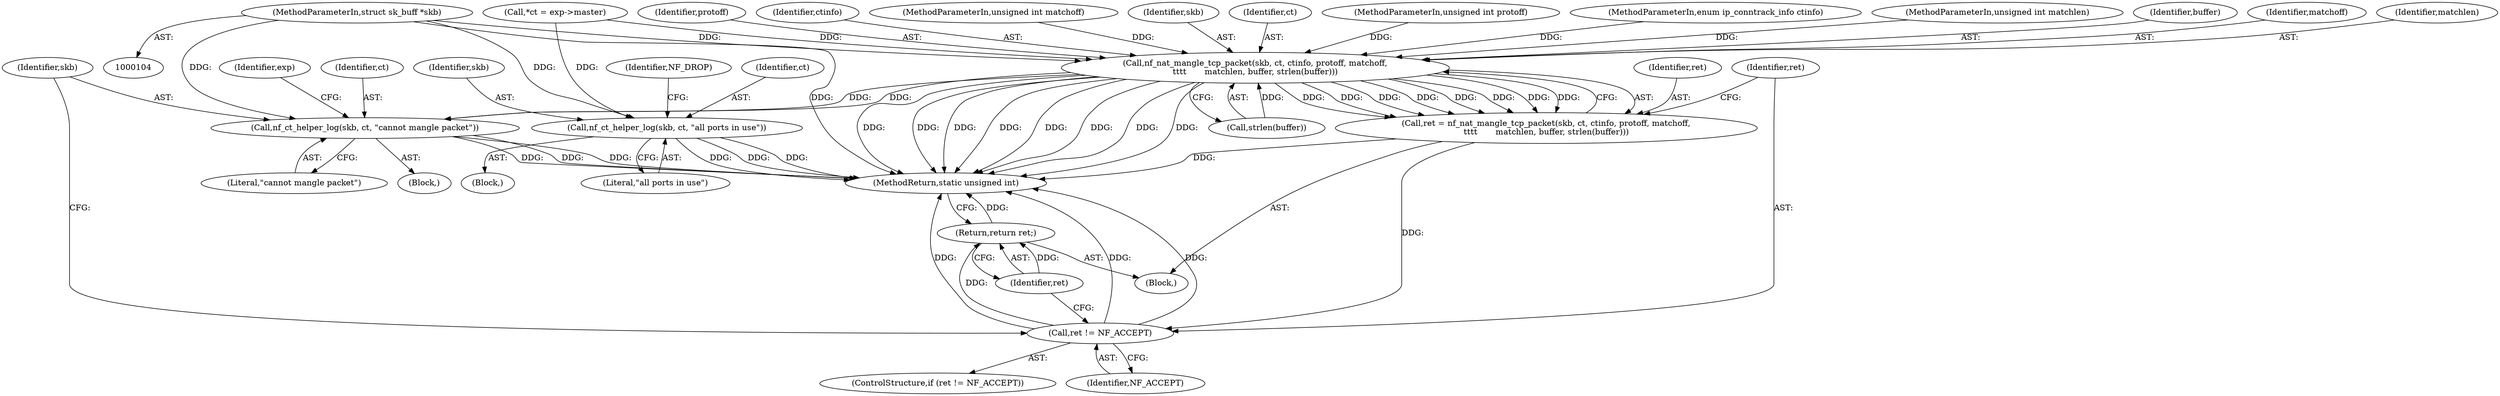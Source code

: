 digraph "0_linux_2690d97ade05c5325cbf7c72b94b90d265659886@pointer" {
"1000105" [label="(MethodParameterIn,struct sk_buff *skb)"];
"1000221" [label="(Call,nf_ct_helper_log(skb, ct, \"all ports in use\"))"];
"1000247" [label="(Call,nf_nat_mangle_tcp_packet(skb, ct, ctinfo, protoff, matchoff,\n\t\t\t\t       matchlen, buffer, strlen(buffer)))"];
"1000245" [label="(Call,ret = nf_nat_mangle_tcp_packet(skb, ct, ctinfo, protoff, matchoff,\n\t\t\t\t       matchlen, buffer, strlen(buffer)))"];
"1000258" [label="(Call,ret != NF_ACCEPT)"];
"1000268" [label="(Return,return ret;)"];
"1000262" [label="(Call,nf_ct_helper_log(skb, ct, \"cannot mangle packet\"))"];
"1000224" [label="(Literal,\"all ports in use\")"];
"1000255" [label="(Call,strlen(buffer))"];
"1000258" [label="(Call,ret != NF_ACCEPT)"];
"1000267" [label="(Identifier,exp)"];
"1000226" [label="(Identifier,NF_DROP)"];
"1000254" [label="(Identifier,buffer)"];
"1000114" [label="(Call,*ct = exp->master)"];
"1000265" [label="(Literal,\"cannot mangle packet\")"];
"1000220" [label="(Block,)"];
"1000252" [label="(Identifier,matchoff)"];
"1000263" [label="(Identifier,skb)"];
"1000264" [label="(Identifier,ct)"];
"1000253" [label="(Identifier,matchlen)"];
"1000247" [label="(Call,nf_nat_mangle_tcp_packet(skb, ct, ctinfo, protoff, matchoff,\n\t\t\t\t       matchlen, buffer, strlen(buffer)))"];
"1000257" [label="(ControlStructure,if (ret != NF_ACCEPT))"];
"1000261" [label="(Block,)"];
"1000251" [label="(Identifier,protoff)"];
"1000105" [label="(MethodParameterIn,struct sk_buff *skb)"];
"1000269" [label="(Identifier,ret)"];
"1000250" [label="(Identifier,ctinfo)"];
"1000108" [label="(MethodParameterIn,unsigned int matchoff)"];
"1000248" [label="(Identifier,skb)"];
"1000259" [label="(Identifier,ret)"];
"1000249" [label="(Identifier,ct)"];
"1000107" [label="(MethodParameterIn,unsigned int protoff)"];
"1000106" [label="(MethodParameterIn,enum ip_conntrack_info ctinfo)"];
"1000111" [label="(Block,)"];
"1000221" [label="(Call,nf_ct_helper_log(skb, ct, \"all ports in use\"))"];
"1000260" [label="(Identifier,NF_ACCEPT)"];
"1000245" [label="(Call,ret = nf_nat_mangle_tcp_packet(skb, ct, ctinfo, protoff, matchoff,\n\t\t\t\t       matchlen, buffer, strlen(buffer)))"];
"1000109" [label="(MethodParameterIn,unsigned int matchlen)"];
"1000223" [label="(Identifier,ct)"];
"1000268" [label="(Return,return ret;)"];
"1000246" [label="(Identifier,ret)"];
"1000222" [label="(Identifier,skb)"];
"1000270" [label="(MethodReturn,static unsigned int)"];
"1000262" [label="(Call,nf_ct_helper_log(skb, ct, \"cannot mangle packet\"))"];
"1000105" -> "1000104"  [label="AST: "];
"1000105" -> "1000270"  [label="DDG: "];
"1000105" -> "1000221"  [label="DDG: "];
"1000105" -> "1000247"  [label="DDG: "];
"1000105" -> "1000262"  [label="DDG: "];
"1000221" -> "1000220"  [label="AST: "];
"1000221" -> "1000224"  [label="CFG: "];
"1000222" -> "1000221"  [label="AST: "];
"1000223" -> "1000221"  [label="AST: "];
"1000224" -> "1000221"  [label="AST: "];
"1000226" -> "1000221"  [label="CFG: "];
"1000221" -> "1000270"  [label="DDG: "];
"1000221" -> "1000270"  [label="DDG: "];
"1000221" -> "1000270"  [label="DDG: "];
"1000114" -> "1000221"  [label="DDG: "];
"1000247" -> "1000245"  [label="AST: "];
"1000247" -> "1000255"  [label="CFG: "];
"1000248" -> "1000247"  [label="AST: "];
"1000249" -> "1000247"  [label="AST: "];
"1000250" -> "1000247"  [label="AST: "];
"1000251" -> "1000247"  [label="AST: "];
"1000252" -> "1000247"  [label="AST: "];
"1000253" -> "1000247"  [label="AST: "];
"1000254" -> "1000247"  [label="AST: "];
"1000255" -> "1000247"  [label="AST: "];
"1000245" -> "1000247"  [label="CFG: "];
"1000247" -> "1000270"  [label="DDG: "];
"1000247" -> "1000270"  [label="DDG: "];
"1000247" -> "1000270"  [label="DDG: "];
"1000247" -> "1000270"  [label="DDG: "];
"1000247" -> "1000270"  [label="DDG: "];
"1000247" -> "1000270"  [label="DDG: "];
"1000247" -> "1000270"  [label="DDG: "];
"1000247" -> "1000270"  [label="DDG: "];
"1000247" -> "1000245"  [label="DDG: "];
"1000247" -> "1000245"  [label="DDG: "];
"1000247" -> "1000245"  [label="DDG: "];
"1000247" -> "1000245"  [label="DDG: "];
"1000247" -> "1000245"  [label="DDG: "];
"1000247" -> "1000245"  [label="DDG: "];
"1000247" -> "1000245"  [label="DDG: "];
"1000247" -> "1000245"  [label="DDG: "];
"1000114" -> "1000247"  [label="DDG: "];
"1000106" -> "1000247"  [label="DDG: "];
"1000107" -> "1000247"  [label="DDG: "];
"1000108" -> "1000247"  [label="DDG: "];
"1000109" -> "1000247"  [label="DDG: "];
"1000255" -> "1000247"  [label="DDG: "];
"1000247" -> "1000262"  [label="DDG: "];
"1000247" -> "1000262"  [label="DDG: "];
"1000245" -> "1000111"  [label="AST: "];
"1000246" -> "1000245"  [label="AST: "];
"1000259" -> "1000245"  [label="CFG: "];
"1000245" -> "1000270"  [label="DDG: "];
"1000245" -> "1000258"  [label="DDG: "];
"1000258" -> "1000257"  [label="AST: "];
"1000258" -> "1000260"  [label="CFG: "];
"1000259" -> "1000258"  [label="AST: "];
"1000260" -> "1000258"  [label="AST: "];
"1000263" -> "1000258"  [label="CFG: "];
"1000269" -> "1000258"  [label="CFG: "];
"1000258" -> "1000270"  [label="DDG: "];
"1000258" -> "1000270"  [label="DDG: "];
"1000258" -> "1000270"  [label="DDG: "];
"1000258" -> "1000268"  [label="DDG: "];
"1000268" -> "1000111"  [label="AST: "];
"1000268" -> "1000269"  [label="CFG: "];
"1000269" -> "1000268"  [label="AST: "];
"1000270" -> "1000268"  [label="CFG: "];
"1000268" -> "1000270"  [label="DDG: "];
"1000269" -> "1000268"  [label="DDG: "];
"1000262" -> "1000261"  [label="AST: "];
"1000262" -> "1000265"  [label="CFG: "];
"1000263" -> "1000262"  [label="AST: "];
"1000264" -> "1000262"  [label="AST: "];
"1000265" -> "1000262"  [label="AST: "];
"1000267" -> "1000262"  [label="CFG: "];
"1000262" -> "1000270"  [label="DDG: "];
"1000262" -> "1000270"  [label="DDG: "];
"1000262" -> "1000270"  [label="DDG: "];
}
